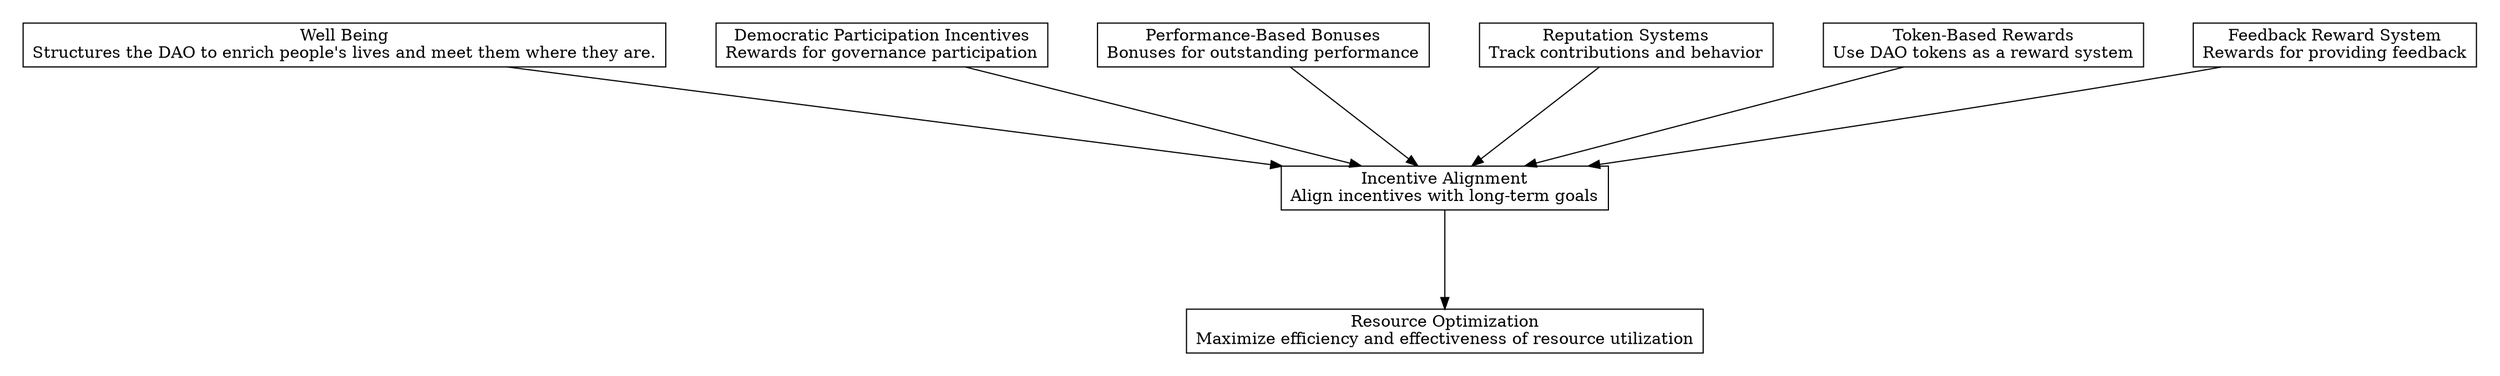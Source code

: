 digraph "" {
	graph [nodesep=0.6,
		rankdir=TB,
		ranksep=1.2
	];
	node [label="\N",
		shape=box
	];
	subgraph cluster_predecessors {
		graph [rank=max,
			style=invis
		];
		"Feedback Reward System"	[label="Feedback Reward System\nRewards for providing feedback"];
		"Token-Based Rewards"	[label="Token-Based Rewards\nUse DAO tokens as a reward system"];
		"Reputation Systems"	[label="Reputation Systems\nTrack contributions and behavior"];
		"Performance-Based Bonuses"	[label="Performance-Based Bonuses\nBonuses for outstanding performance"];
		"Democratic Participation Incentives"	[label="Democratic Participation Incentives\nRewards for governance participation"];
		"Well Being"	[label="Well Being\nStructures the DAO to enrich people's lives and meet them where they are."];
	}
	subgraph cluster_descendants {
		graph [rank=min,
			style=invis
		];
		"Resource Optimization"	[label="Resource Optimization\nMaximize efficiency and effectiveness of resource utilization"];
	}
	"Incentive Alignment"	[label="Incentive Alignment\nAlign incentives with long-term goals"];
	"Incentive Alignment" -> "Resource Optimization";
	"Feedback Reward System" -> "Incentive Alignment";
	"Token-Based Rewards" -> "Incentive Alignment";
	"Reputation Systems" -> "Incentive Alignment";
	"Performance-Based Bonuses" -> "Incentive Alignment";
	"Democratic Participation Incentives" -> "Incentive Alignment";
	"Well Being" -> "Incentive Alignment";
}
